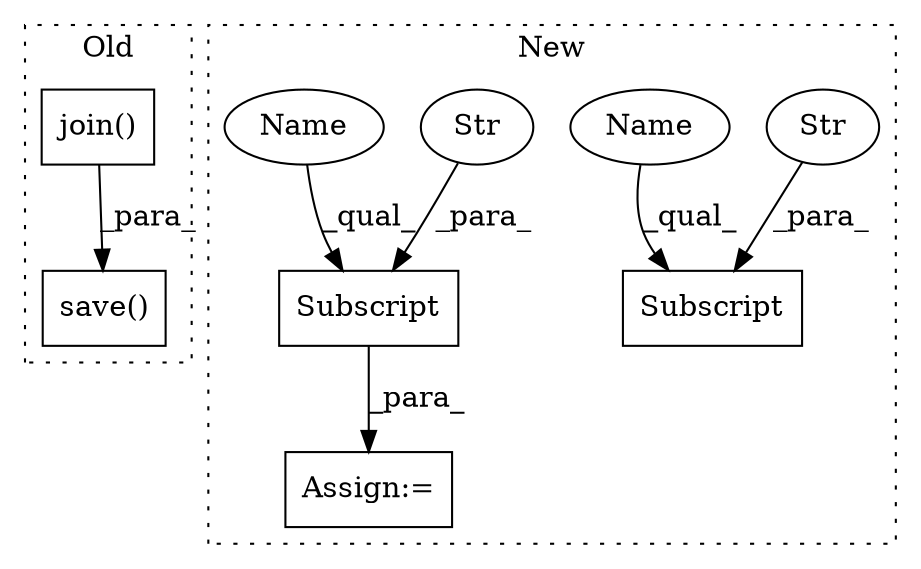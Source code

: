 digraph G {
subgraph cluster0 {
1 [label="save()" a="75" s="4750,4896" l="11,1" shape="box"];
4 [label="join()" a="75" s="4778,4895" l="13,1" shape="box"];
label = "Old";
style="dotted";
}
subgraph cluster1 {
2 [label="Subscript" a="63" s="2021,0" l="20,0" shape="box"];
3 [label="Str" a="66" s="2028" l="12" shape="ellipse"];
5 [label="Assign:=" a="68" s="2019" l="2" shape="box"];
6 [label="Subscript" a="63" s="2123,0" l="17,0" shape="box"];
7 [label="Str" a="66" s="2130" l="9" shape="ellipse"];
8 [label="Name" a="87" s="2123" l="6" shape="ellipse"];
9 [label="Name" a="87" s="2021" l="6" shape="ellipse"];
label = "New";
style="dotted";
}
2 -> 5 [label="_para_"];
3 -> 2 [label="_para_"];
4 -> 1 [label="_para_"];
7 -> 6 [label="_para_"];
8 -> 6 [label="_qual_"];
9 -> 2 [label="_qual_"];
}